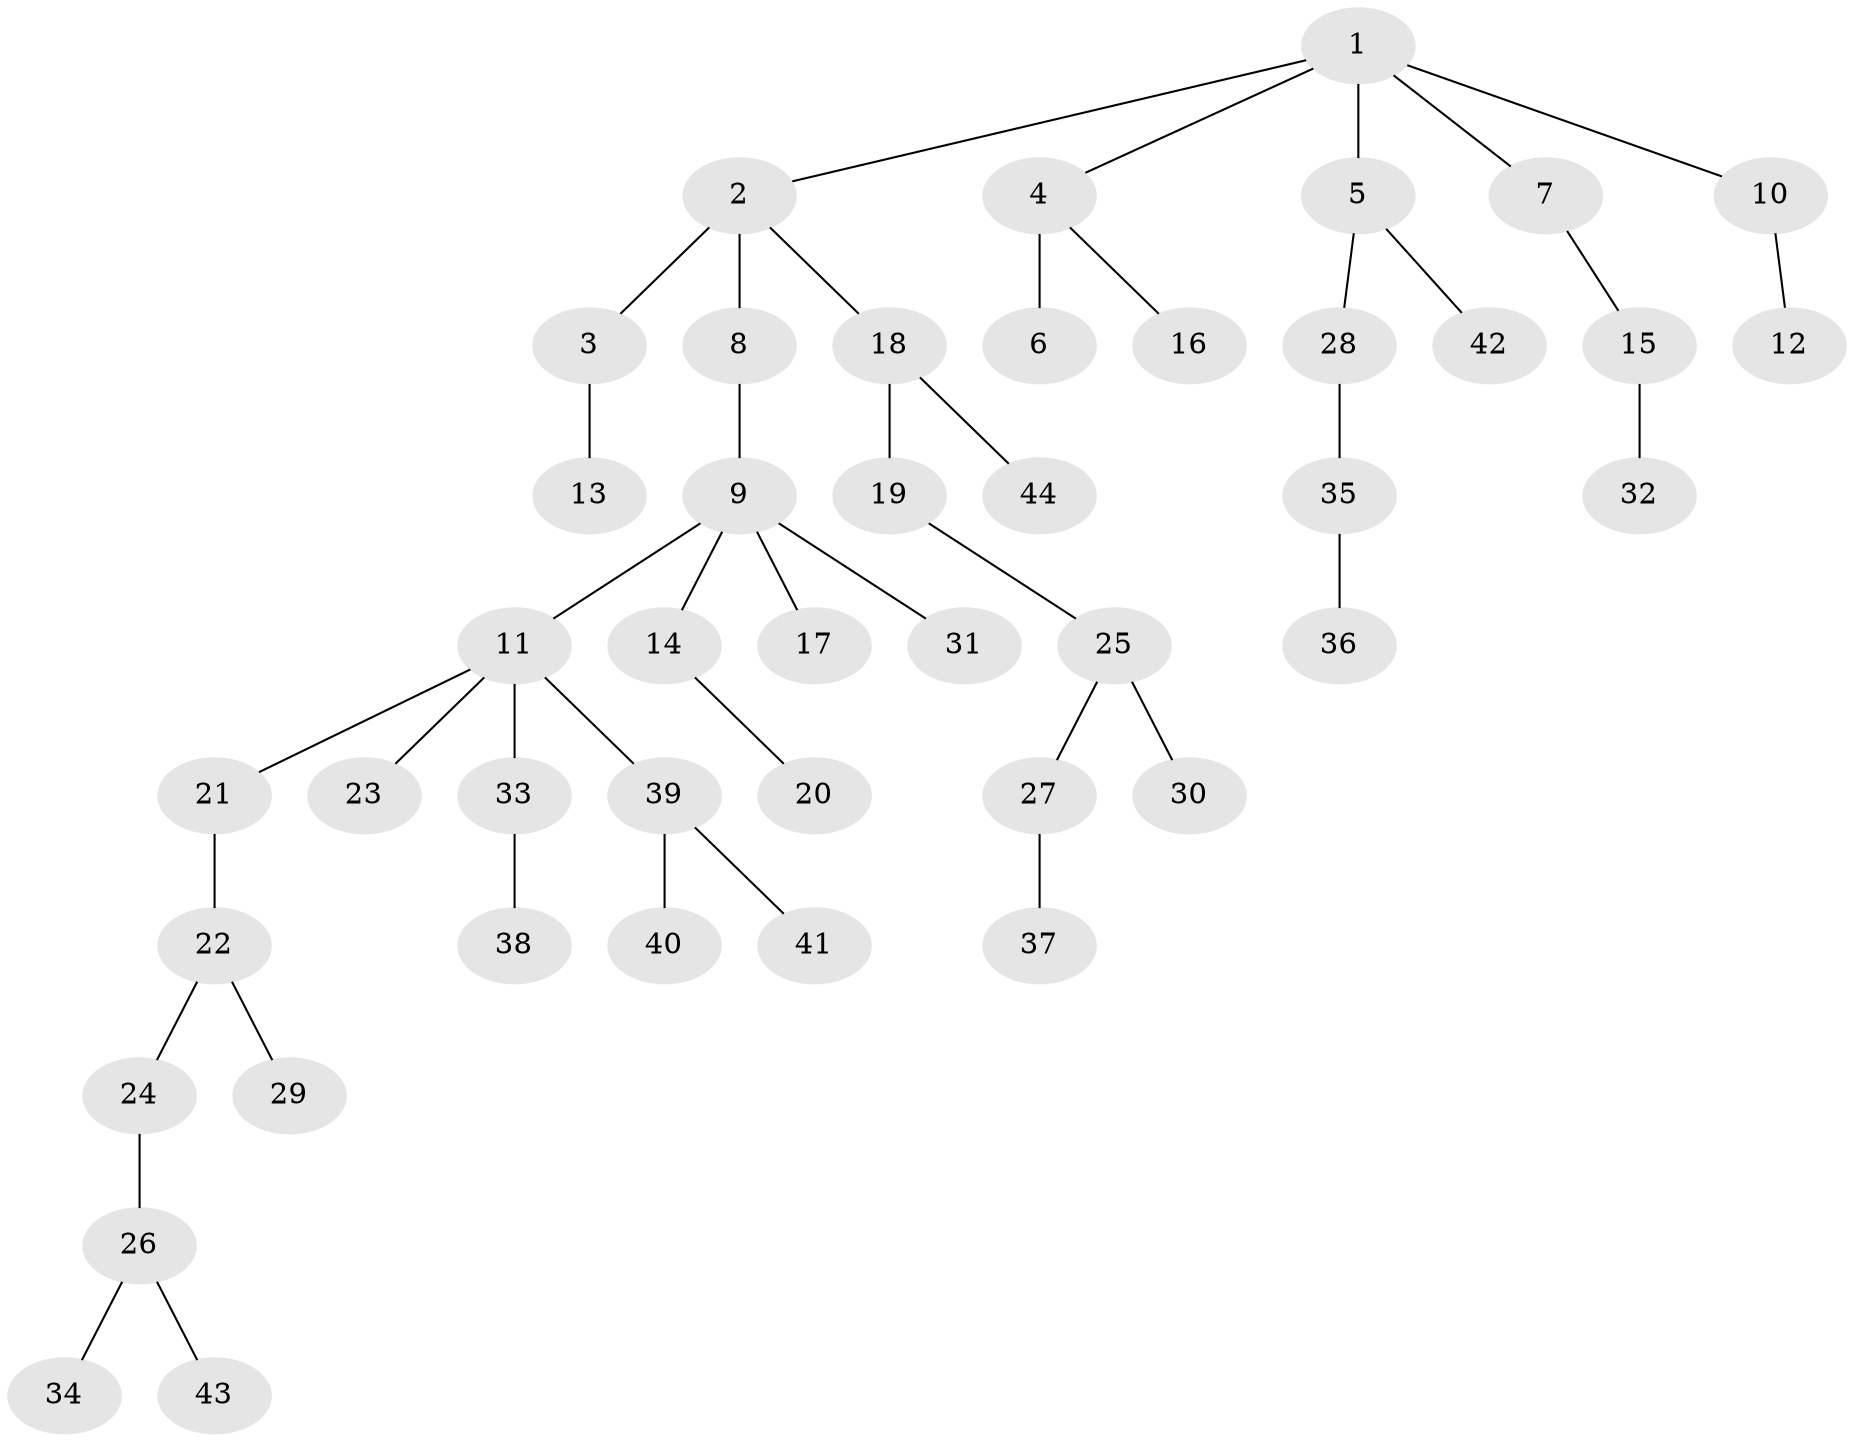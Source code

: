 // original degree distribution, {4: 0.09411764705882353, 3: 0.16470588235294117, 6: 0.011764705882352941, 2: 0.23529411764705882, 7: 0.011764705882352941, 1: 0.4823529411764706}
// Generated by graph-tools (version 1.1) at 2025/37/03/09/25 02:37:00]
// undirected, 44 vertices, 43 edges
graph export_dot {
graph [start="1"]
  node [color=gray90,style=filled];
  1;
  2;
  3;
  4;
  5;
  6;
  7;
  8;
  9;
  10;
  11;
  12;
  13;
  14;
  15;
  16;
  17;
  18;
  19;
  20;
  21;
  22;
  23;
  24;
  25;
  26;
  27;
  28;
  29;
  30;
  31;
  32;
  33;
  34;
  35;
  36;
  37;
  38;
  39;
  40;
  41;
  42;
  43;
  44;
  1 -- 2 [weight=1.0];
  1 -- 4 [weight=1.0];
  1 -- 5 [weight=1.0];
  1 -- 7 [weight=1.0];
  1 -- 10 [weight=1.0];
  2 -- 3 [weight=1.0];
  2 -- 8 [weight=2.0];
  2 -- 18 [weight=1.0];
  3 -- 13 [weight=1.0];
  4 -- 6 [weight=3.0];
  4 -- 16 [weight=1.0];
  5 -- 28 [weight=1.0];
  5 -- 42 [weight=1.0];
  7 -- 15 [weight=1.0];
  8 -- 9 [weight=1.0];
  9 -- 11 [weight=2.0];
  9 -- 14 [weight=1.0];
  9 -- 17 [weight=1.0];
  9 -- 31 [weight=1.0];
  10 -- 12 [weight=1.0];
  11 -- 21 [weight=1.0];
  11 -- 23 [weight=1.0];
  11 -- 33 [weight=1.0];
  11 -- 39 [weight=1.0];
  14 -- 20 [weight=1.0];
  15 -- 32 [weight=1.0];
  18 -- 19 [weight=1.0];
  18 -- 44 [weight=1.0];
  19 -- 25 [weight=1.0];
  21 -- 22 [weight=1.0];
  22 -- 24 [weight=1.0];
  22 -- 29 [weight=1.0];
  24 -- 26 [weight=1.0];
  25 -- 27 [weight=1.0];
  25 -- 30 [weight=1.0];
  26 -- 34 [weight=1.0];
  26 -- 43 [weight=1.0];
  27 -- 37 [weight=1.0];
  28 -- 35 [weight=1.0];
  33 -- 38 [weight=1.0];
  35 -- 36 [weight=1.0];
  39 -- 40 [weight=2.0];
  39 -- 41 [weight=1.0];
}
